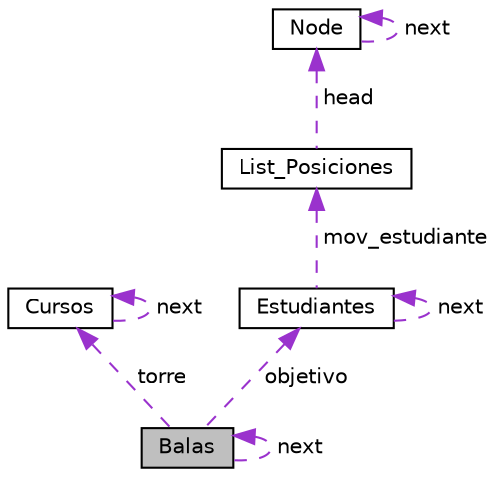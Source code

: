 digraph "Balas"
{
  edge [fontname="Helvetica",fontsize="10",labelfontname="Helvetica",labelfontsize="10"];
  node [fontname="Helvetica",fontsize="10",shape=record];
  Node1 [label="Balas",height=0.2,width=0.4,color="black", fillcolor="grey75", style="filled", fontcolor="black"];
  Node2 -> Node1 [dir="back",color="darkorchid3",fontsize="10",style="dashed",label=" torre" ];
  Node2 [label="Cursos",height=0.2,width=0.4,color="black", fillcolor="white", style="filled",URL="$classCursos.html"];
  Node2 -> Node2 [dir="back",color="darkorchid3",fontsize="10",style="dashed",label=" next" ];
  Node3 -> Node1 [dir="back",color="darkorchid3",fontsize="10",style="dashed",label=" objetivo" ];
  Node3 [label="Estudiantes",height=0.2,width=0.4,color="black", fillcolor="white", style="filled",URL="$classEstudiantes.html"];
  Node3 -> Node3 [dir="back",color="darkorchid3",fontsize="10",style="dashed",label=" next" ];
  Node4 -> Node3 [dir="back",color="darkorchid3",fontsize="10",style="dashed",label=" mov_estudiante" ];
  Node4 [label="List_Posiciones",height=0.2,width=0.4,color="black", fillcolor="white", style="filled",URL="$classList__Posiciones.html",tooltip="Linked list que guarda todas las posiciones de la matriz. "];
  Node5 -> Node4 [dir="back",color="darkorchid3",fontsize="10",style="dashed",label=" head" ];
  Node5 [label="Node",height=0.2,width=0.4,color="black", fillcolor="white", style="filled",URL="$classNode.html",tooltip="Nodo que almacena posiciones x & y. "];
  Node5 -> Node5 [dir="back",color="darkorchid3",fontsize="10",style="dashed",label=" next" ];
  Node1 -> Node1 [dir="back",color="darkorchid3",fontsize="10",style="dashed",label=" next" ];
}
